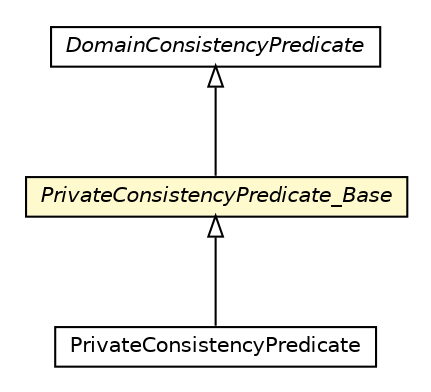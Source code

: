 #!/usr/local/bin/dot
#
# Class diagram 
# Generated by UMLGraph version 5.1 (http://www.umlgraph.org/)
#

digraph G {
	edge [fontname="Helvetica",fontsize=10,labelfontname="Helvetica",labelfontsize=10];
	node [fontname="Helvetica",fontsize=10,shape=plaintext];
	nodesep=0.25;
	ranksep=0.5;
	// pt.ist.fenixframework.consistencyPredicates.PrivateConsistencyPredicate_Base
	c84752 [label=<<table title="pt.ist.fenixframework.consistencyPredicates.PrivateConsistencyPredicate_Base" border="0" cellborder="1" cellspacing="0" cellpadding="2" port="p" bgcolor="lemonChiffon" href="./PrivateConsistencyPredicate_Base.html">
		<tr><td><table border="0" cellspacing="0" cellpadding="1">
<tr><td align="center" balign="center"><font face="Helvetica-Oblique"> PrivateConsistencyPredicate_Base </font></td></tr>
		</table></td></tr>
		</table>>, fontname="Helvetica", fontcolor="black", fontsize=10.0];
	// pt.ist.fenixframework.consistencyPredicates.PrivateConsistencyPredicate
	c84753 [label=<<table title="pt.ist.fenixframework.consistencyPredicates.PrivateConsistencyPredicate" border="0" cellborder="1" cellspacing="0" cellpadding="2" port="p" href="./PrivateConsistencyPredicate.html">
		<tr><td><table border="0" cellspacing="0" cellpadding="1">
<tr><td align="center" balign="center"> PrivateConsistencyPredicate </td></tr>
		</table></td></tr>
		</table>>, fontname="Helvetica", fontcolor="black", fontsize=10.0];
	// pt.ist.fenixframework.consistencyPredicates.DomainConsistencyPredicate
	c84760 [label=<<table title="pt.ist.fenixframework.consistencyPredicates.DomainConsistencyPredicate" border="0" cellborder="1" cellspacing="0" cellpadding="2" port="p" href="./DomainConsistencyPredicate.html">
		<tr><td><table border="0" cellspacing="0" cellpadding="1">
<tr><td align="center" balign="center"><font face="Helvetica-Oblique"> DomainConsistencyPredicate </font></td></tr>
		</table></td></tr>
		</table>>, fontname="Helvetica", fontcolor="black", fontsize=10.0];
	//pt.ist.fenixframework.consistencyPredicates.PrivateConsistencyPredicate_Base extends pt.ist.fenixframework.consistencyPredicates.DomainConsistencyPredicate
	c84760:p -> c84752:p [dir=back,arrowtail=empty];
	//pt.ist.fenixframework.consistencyPredicates.PrivateConsistencyPredicate extends pt.ist.fenixframework.consistencyPredicates.PrivateConsistencyPredicate_Base
	c84752:p -> c84753:p [dir=back,arrowtail=empty];
}

